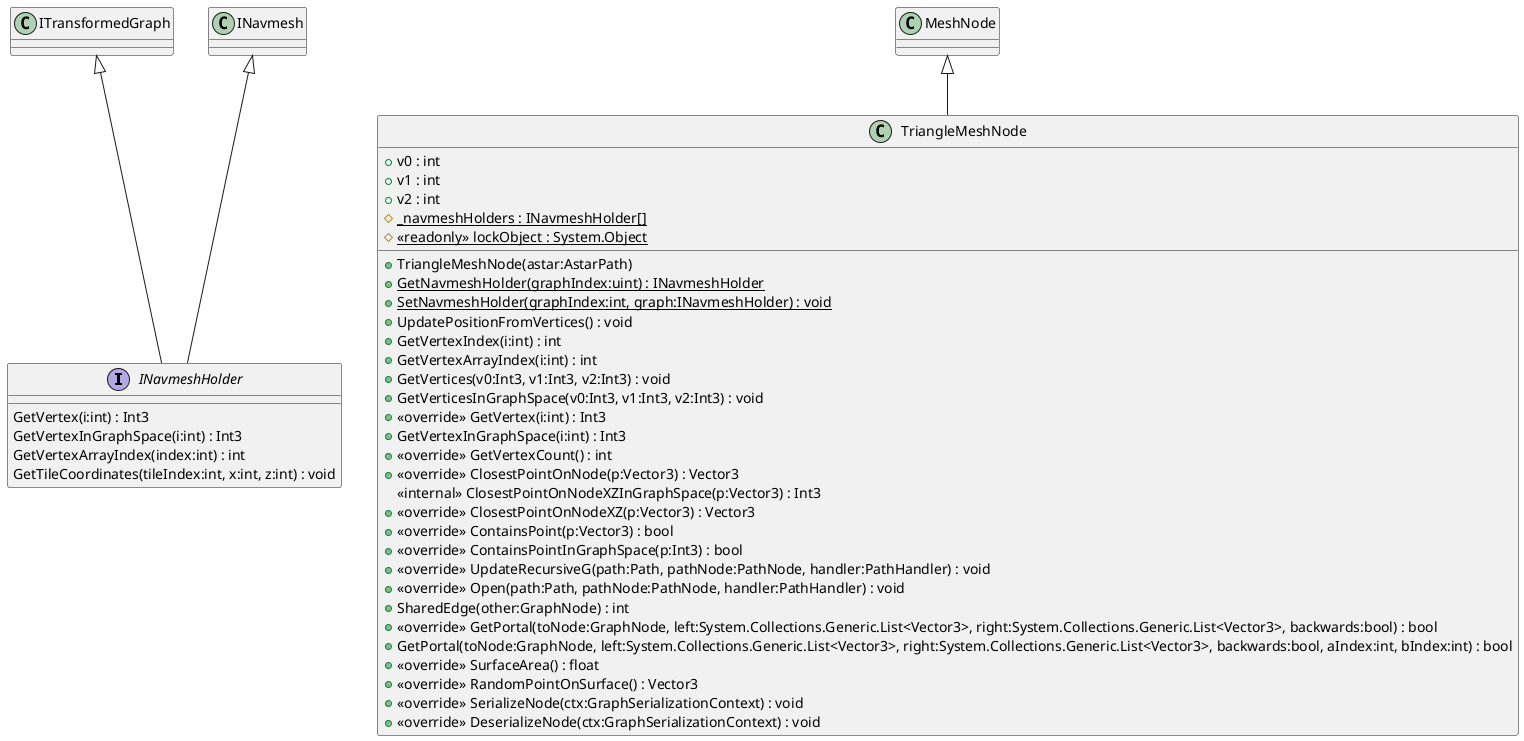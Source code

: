 @startuml
interface INavmeshHolder {
    GetVertex(i:int) : Int3
    GetVertexInGraphSpace(i:int) : Int3
    GetVertexArrayIndex(index:int) : int
    GetTileCoordinates(tileIndex:int, x:int, z:int) : void
}
class TriangleMeshNode {
    + TriangleMeshNode(astar:AstarPath)
    + v0 : int
    + v1 : int
    + v2 : int
    # {static} _navmeshHolders : INavmeshHolder[]
    # {static} <<readonly>> lockObject : System.Object
    + {static} GetNavmeshHolder(graphIndex:uint) : INavmeshHolder
    + {static} SetNavmeshHolder(graphIndex:int, graph:INavmeshHolder) : void
    + UpdatePositionFromVertices() : void
    + GetVertexIndex(i:int) : int
    + GetVertexArrayIndex(i:int) : int
    + GetVertices(v0:Int3, v1:Int3, v2:Int3) : void
    + GetVerticesInGraphSpace(v0:Int3, v1:Int3, v2:Int3) : void
    + <<override>> GetVertex(i:int) : Int3
    + GetVertexInGraphSpace(i:int) : Int3
    + <<override>> GetVertexCount() : int
    + <<override>> ClosestPointOnNode(p:Vector3) : Vector3
    <<internal>> ClosestPointOnNodeXZInGraphSpace(p:Vector3) : Int3
    + <<override>> ClosestPointOnNodeXZ(p:Vector3) : Vector3
    + <<override>> ContainsPoint(p:Vector3) : bool
    + <<override>> ContainsPointInGraphSpace(p:Int3) : bool
    + <<override>> UpdateRecursiveG(path:Path, pathNode:PathNode, handler:PathHandler) : void
    + <<override>> Open(path:Path, pathNode:PathNode, handler:PathHandler) : void
    + SharedEdge(other:GraphNode) : int
    + <<override>> GetPortal(toNode:GraphNode, left:System.Collections.Generic.List<Vector3>, right:System.Collections.Generic.List<Vector3>, backwards:bool) : bool
    + GetPortal(toNode:GraphNode, left:System.Collections.Generic.List<Vector3>, right:System.Collections.Generic.List<Vector3>, backwards:bool, aIndex:int, bIndex:int) : bool
    + <<override>> SurfaceArea() : float
    + <<override>> RandomPointOnSurface() : Vector3
    + <<override>> SerializeNode(ctx:GraphSerializationContext) : void
    + <<override>> DeserializeNode(ctx:GraphSerializationContext) : void
}
ITransformedGraph <|-- INavmeshHolder
INavmesh <|-- INavmeshHolder
MeshNode <|-- TriangleMeshNode
@enduml
